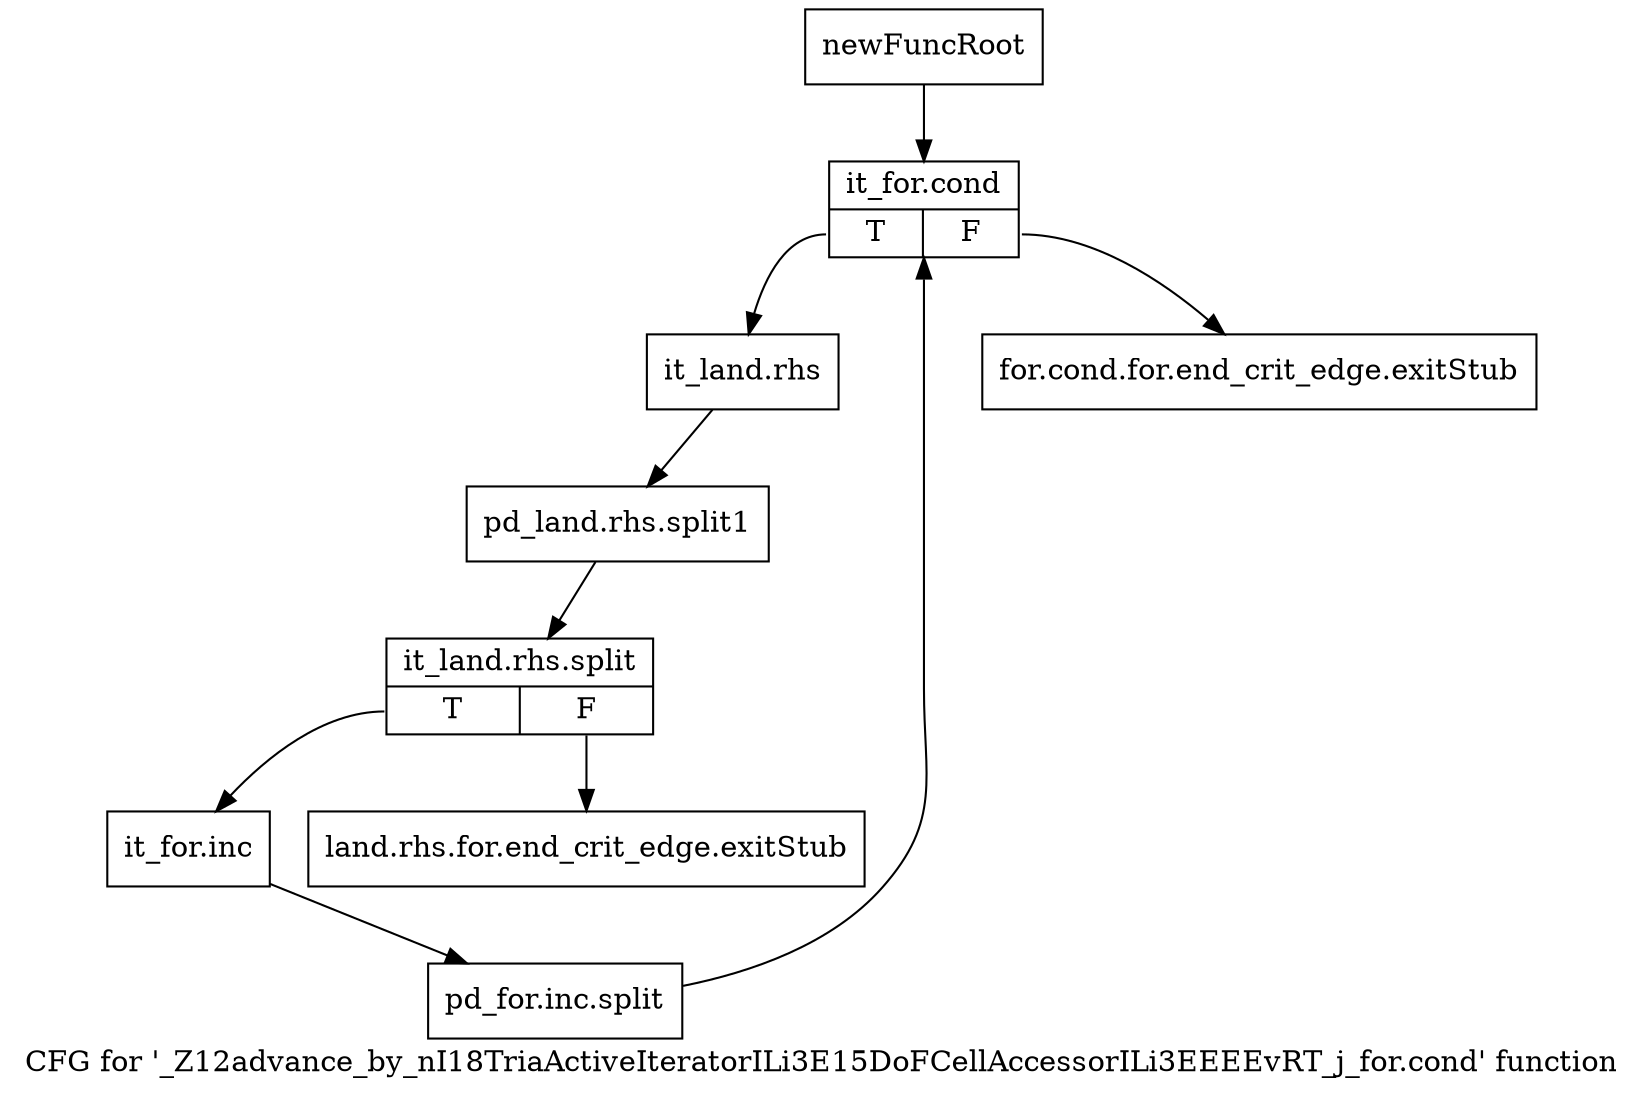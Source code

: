 digraph "CFG for '_Z12advance_by_nI18TriaActiveIteratorILi3E15DoFCellAccessorILi3EEEEvRT_j_for.cond' function" {
	label="CFG for '_Z12advance_by_nI18TriaActiveIteratorILi3E15DoFCellAccessorILi3EEEEvRT_j_for.cond' function";

	Node0x9049960 [shape=record,label="{newFuncRoot}"];
	Node0x9049960 -> Node0x9049a50;
	Node0x90499b0 [shape=record,label="{for.cond.for.end_crit_edge.exitStub}"];
	Node0x9049a00 [shape=record,label="{land.rhs.for.end_crit_edge.exitStub}"];
	Node0x9049a50 [shape=record,label="{it_for.cond|{<s0>T|<s1>F}}"];
	Node0x9049a50:s0 -> Node0x9049aa0;
	Node0x9049a50:s1 -> Node0x90499b0;
	Node0x9049aa0 [shape=record,label="{it_land.rhs}"];
	Node0x9049aa0 -> Node0xc37f010;
	Node0xc37f010 [shape=record,label="{pd_land.rhs.split1}"];
	Node0xc37f010 -> Node0xc3811d0;
	Node0xc3811d0 [shape=record,label="{it_land.rhs.split|{<s0>T|<s1>F}}"];
	Node0xc3811d0:s0 -> Node0x9049af0;
	Node0xc3811d0:s1 -> Node0x9049a00;
	Node0x9049af0 [shape=record,label="{it_for.inc}"];
	Node0x9049af0 -> Node0xc5ad540;
	Node0xc5ad540 [shape=record,label="{pd_for.inc.split}"];
	Node0xc5ad540 -> Node0x9049a50;
}
